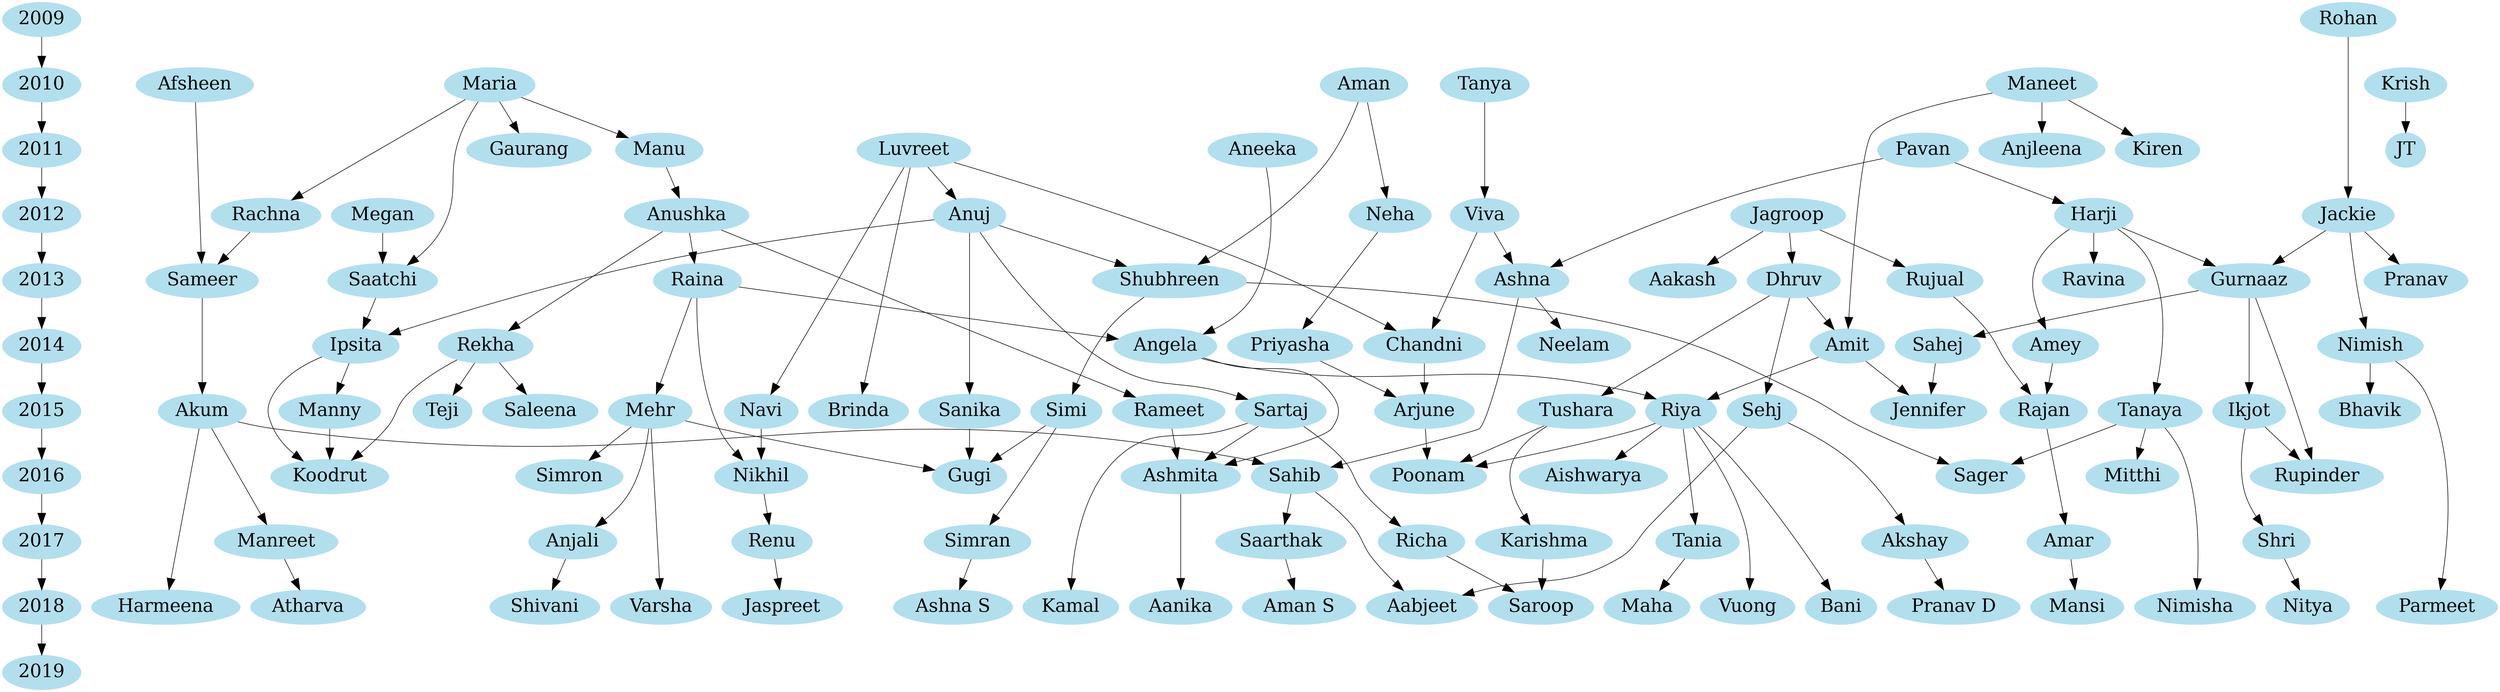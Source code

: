 digraph DRP {
center=true;
ranksep=.75;
	edge [arrowsize=2.0];
	node [color=lightblue2, fontsize=32, style=filled];
"2009" -> "2010"
"2010" -> "2011"
"2011" -> "2012"
"2012" -> "2013"
"2013" -> "2014"
"2014" -> "2015"
"2015" -> "2016"
"2016" -> "2017"
"2017" -> "2018"
"2018" -> "2019"
"Rujual" -> "Rajan"
"Shubhreen" -> "Simi"
"Shubhreen" -> "Sager"
"Amey" -> "Rajan"
"Chandni" -> "Arjune"
"Neha" -> "Priyasha"
"Jagroop" -> "Rujual"
"Jagroop" -> "Dhruv"
"Jagroop" -> "Aakash"
"Luvreet" -> "Anuj"
"Luvreet" -> "Chandni"
"Luvreet" -> "Navi"
"Luvreet" -> "Brinda"
"Afsheen" -> "Sameer"
"Ashna" -> "Neelam"
"Ashna" -> "Sahib"
"Shri" -> "Nitya"
"Richa" -> "Saroop"
"Manreet" -> "Atharva"
"Nimish" -> "Bhavik"
"Nimish" -> "Parmeet"
"Saatchi" -> "Ipsita"
"Harji" -> "Gurnaaz"
"Harji" -> "Amey"
"Harji" -> "Tanaya"
"Harji" -> "Ravina"
"Manu" -> "Anushka"
"Sahej" -> "Jennifer"
"Rameet" -> "Ashmita"
"Amar" -> "Mansi"
"Aman" -> "Shubhreen"
"Aman" -> "Neha"
"Amit" -> "Riya"
"Amit" -> "Jennifer"
"Tushara" -> "Poonam"
"Tushara" -> "Karishma"
"Megan" -> "Saatchi"
"Arjune" -> "Poonam"
"Sartaj" -> "Richa"
"Sartaj" -> "Ashmita"
"Sartaj" -> "Kamal"
"Ikjot" -> "Rupinder"
"Ikjot" -> "Shri"
"Renu" -> "Jaspreet"
"Akum" -> "Sahib"
"Akum" -> "Manreet"
"Akum" -> "Harmeena"
"Saarthak" -> "Aman S"
"Dhruv" -> "Sehj"
"Dhruv" -> "Tushara"
"Dhruv" -> "Amit"
"Tanya" -> "Viva"
"Nikhil" -> "Renu"
"Angela" -> "Riya"
"Angela" -> "Ashmita"
"Sanika" -> "Gugi"
"Akshay" -> "Pranav D"
"Tania" -> "Maha"
"Priyasha" -> "Arjune"
"Simran" -> "Ashna S"
"Viva" -> "Ashna"
"Viva" -> "Chandni"
"Jackie" -> "Gurnaaz"
"Jackie" -> "Pranav"
"Jackie" -> "Nimish"
"Raina" -> "Angela"
"Raina" -> "Mehr"
"Raina" -> "Nikhil"
"Sameer" -> "Akum"
"Gurnaaz" -> "Sahej"
"Gurnaaz" -> "Ikjot"
"Gurnaaz" -> "Rupinder"
"Rohan" -> "Jackie"
"Maneet" -> "Amit"
"Maneet" -> "Anjleena"
"Maneet" -> "Kiren"
"Simi" -> "Gugi"
"Simi" -> "Simran"
"Riya" -> "Poonam"
"Riya" -> "Vuong"
"Riya" -> "Bani"
"Riya" -> "Tania"
"Riya" -> "Aishwarya"
"Maria" -> "Manu"
"Maria" -> "Rachna"
"Maria" -> "Saatchi"
"Maria" -> "Gaurang"
"Anuj" -> "Shubhreen"
"Anuj" -> "Ipsita"
"Anuj" -> "Sanika"
"Anuj" -> "Sartaj"
"Ashmita" -> "Aanika"
"Krish" -> "JT"
"Rekha" -> "Koodrut"
"Rekha" -> "Saleena"
"Rekha" -> "Teji"
"Sehj" -> "Aabjeet"
"Sehj" -> "Akshay"
"Rachna" -> "Sameer"
"Rajan" -> "Amar"
"Navi" -> "Nikhil"
"Anushka" -> "Raina"
"Anushka" -> "Rekha"
"Anushka" -> "Rameet"
"Mehr" -> "Gugi"
"Mehr" -> "Anjali"
"Mehr" -> "Varsha"
"Mehr" -> "Simron"
"Pavan" -> "Harji"
"Pavan" -> "Ashna"
"Tanaya" -> "Sager"
"Tanaya" -> "Mitthi"
"Tanaya" -> "Nimisha"
"Aneeka" -> "Angela"
"Anjali" -> "Shivani"
"Sahib" -> "Aabjeet"
"Sahib" -> "Saarthak"
"Karishma" -> "Saroop"
"Manny" -> "Koodrut"
"Ipsita" -> "Manny"
"Ipsita" -> "Koodrut"
{rank=same "2009" "Rohan"}
{rank=same "2010" "Afsheen" "Aman" "Tanya" "Maneet" "Maria" "Krish"}
{rank=same "2011" "Luvreet" "Manu" "Pavan" "Aneeka"}
{rank=same "2012" "Neha" "Jagroop" "Harji" "Megan" "Viva" "Jackie" "Anuj" "Rachna" "Anushka"}
{rank=same "2013" "Rujual" "Shubhreen" "Ashna" "Saatchi" "Dhruv" "Raina" "Sameer" "Gurnaaz"}
{rank=same "2014" "Amey" "Chandni" "Nimish" "Sahej" "Amit" "Angela" "Priyasha" "Rekha" "Ipsita"}
{rank=same "2015" "Rameet" "Tushara" "Arjune" "Sartaj" "Ikjot" "Akum" "Sanika" "Simi" "Riya" "Brinda" "Sehj" "Rajan" "Navi" "Mehr" "Tanaya" "Manny"}
{rank=same "2016" "Nikhil" "Ashmita" "Sahib"}
{rank=same "2017" "Shri" "Richa" "Manreet" "Amar" "Renu" "Saarthak" "Akshay" "Tania" "Simran" "Anjali" "Karishma"}
{rank=same "2018" "Varsha" "Nimisha" "Shivani" "Harmeena" "Bani" "Saroop" "Kamal" "Aman S" "Maha" "Parmeet" "Nitya" "Pranav D" "Vuong" "Aabjeet" "Atharva" "Ashna S" "Aanika" "Jaspreet"}
{rank=source "Rohan" "2009"}
}
